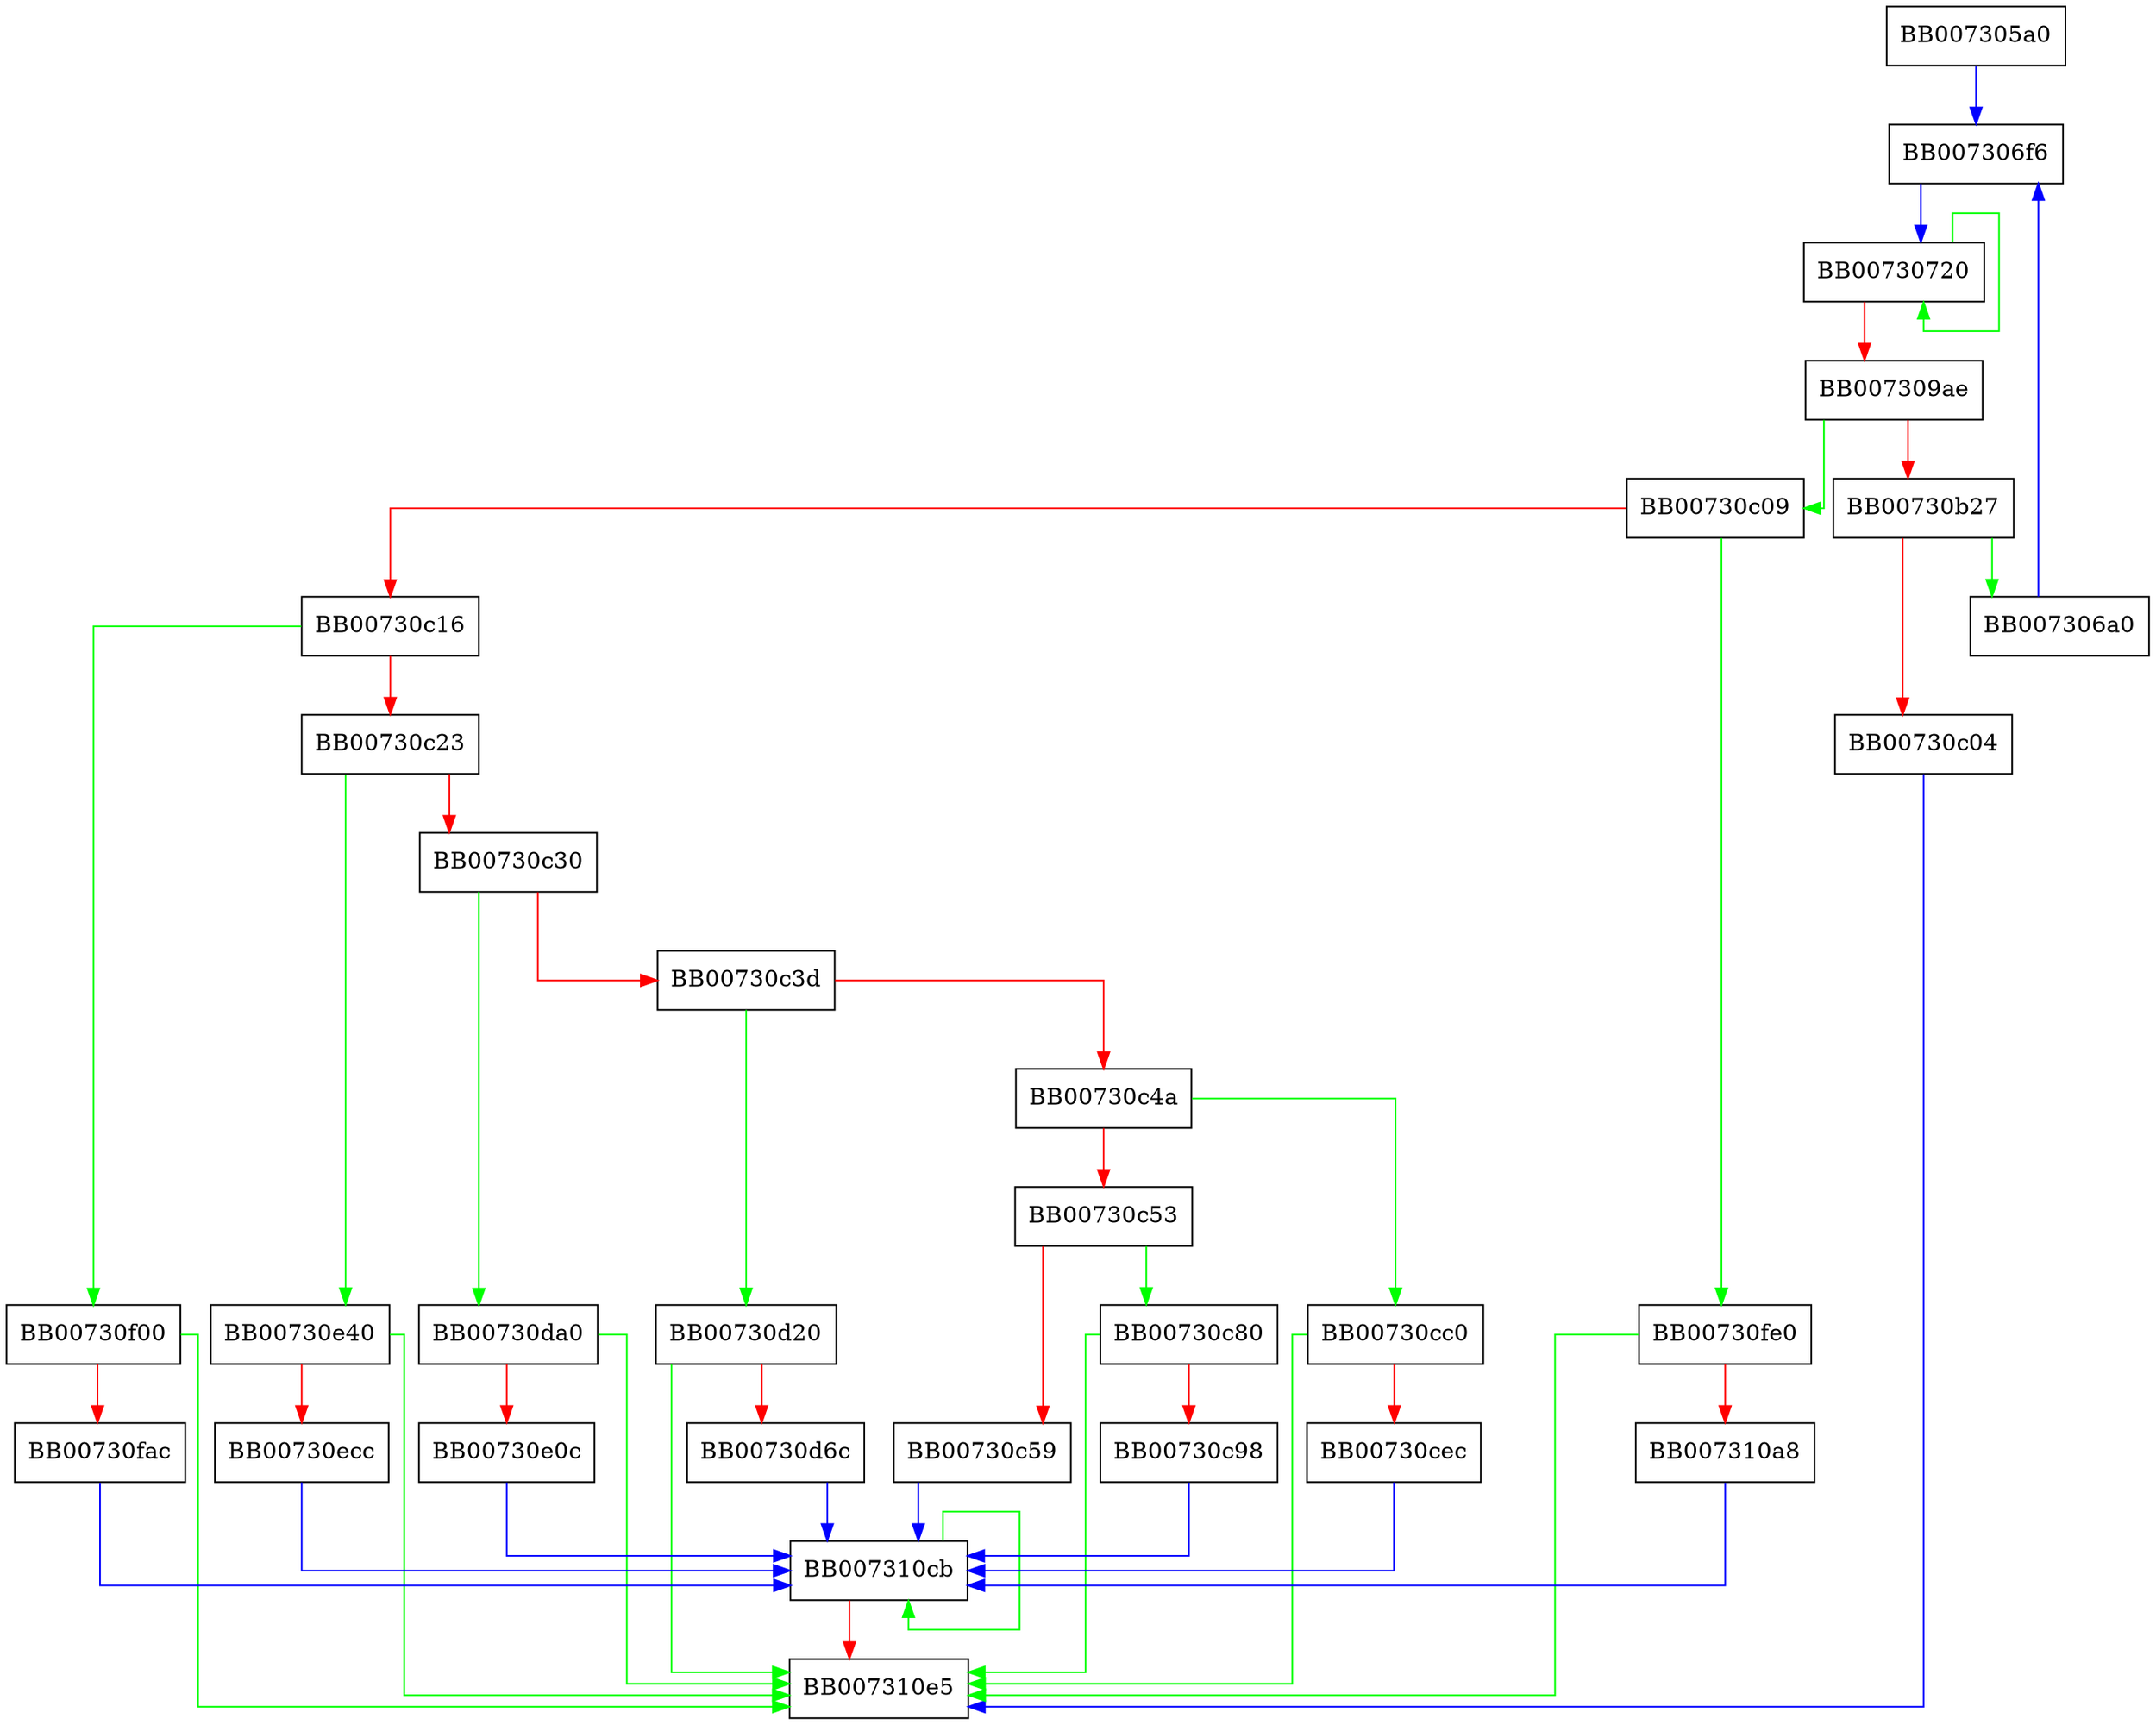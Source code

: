 digraph ChaCha20_8x {
  node [shape="box"];
  graph [splines=ortho];
  BB007305a0 -> BB007306f6 [color="blue"];
  BB007306a0 -> BB007306f6 [color="blue"];
  BB007306f6 -> BB00730720 [color="blue"];
  BB00730720 -> BB00730720 [color="green"];
  BB00730720 -> BB007309ae [color="red"];
  BB007309ae -> BB00730c09 [color="green"];
  BB007309ae -> BB00730b27 [color="red"];
  BB00730b27 -> BB007306a0 [color="green"];
  BB00730b27 -> BB00730c04 [color="red"];
  BB00730c04 -> BB007310e5 [color="blue"];
  BB00730c09 -> BB00730fe0 [color="green"];
  BB00730c09 -> BB00730c16 [color="red"];
  BB00730c16 -> BB00730f00 [color="green"];
  BB00730c16 -> BB00730c23 [color="red"];
  BB00730c23 -> BB00730e40 [color="green"];
  BB00730c23 -> BB00730c30 [color="red"];
  BB00730c30 -> BB00730da0 [color="green"];
  BB00730c30 -> BB00730c3d [color="red"];
  BB00730c3d -> BB00730d20 [color="green"];
  BB00730c3d -> BB00730c4a [color="red"];
  BB00730c4a -> BB00730cc0 [color="green"];
  BB00730c4a -> BB00730c53 [color="red"];
  BB00730c53 -> BB00730c80 [color="green"];
  BB00730c53 -> BB00730c59 [color="red"];
  BB00730c59 -> BB007310cb [color="blue"];
  BB00730c80 -> BB007310e5 [color="green"];
  BB00730c80 -> BB00730c98 [color="red"];
  BB00730c98 -> BB007310cb [color="blue"];
  BB00730cc0 -> BB007310e5 [color="green"];
  BB00730cc0 -> BB00730cec [color="red"];
  BB00730cec -> BB007310cb [color="blue"];
  BB00730d20 -> BB007310e5 [color="green"];
  BB00730d20 -> BB00730d6c [color="red"];
  BB00730d6c -> BB007310cb [color="blue"];
  BB00730da0 -> BB007310e5 [color="green"];
  BB00730da0 -> BB00730e0c [color="red"];
  BB00730e0c -> BB007310cb [color="blue"];
  BB00730e40 -> BB007310e5 [color="green"];
  BB00730e40 -> BB00730ecc [color="red"];
  BB00730ecc -> BB007310cb [color="blue"];
  BB00730f00 -> BB007310e5 [color="green"];
  BB00730f00 -> BB00730fac [color="red"];
  BB00730fac -> BB007310cb [color="blue"];
  BB00730fe0 -> BB007310e5 [color="green"];
  BB00730fe0 -> BB007310a8 [color="red"];
  BB007310a8 -> BB007310cb [color="blue"];
  BB007310cb -> BB007310cb [color="green"];
  BB007310cb -> BB007310e5 [color="red"];
}